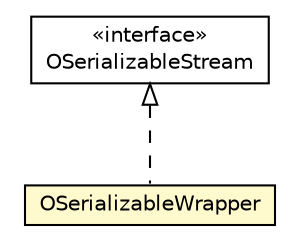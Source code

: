 #!/usr/local/bin/dot
#
# Class diagram 
# Generated by UMLGraph version R5_6-24-gf6e263 (http://www.umlgraph.org/)
#

digraph G {
	edge [fontname="Helvetica",fontsize=10,labelfontname="Helvetica",labelfontsize=10];
	node [fontname="Helvetica",fontsize=10,shape=plaintext];
	nodesep=0.25;
	ranksep=0.5;
	// com.orientechnologies.orient.core.serialization.OSerializableStream
	c6730474 [label=<<table title="com.orientechnologies.orient.core.serialization.OSerializableStream" border="0" cellborder="1" cellspacing="0" cellpadding="2" port="p" href="../../../OSerializableStream.html">
		<tr><td><table border="0" cellspacing="0" cellpadding="1">
<tr><td align="center" balign="center"> &#171;interface&#187; </td></tr>
<tr><td align="center" balign="center"> OSerializableStream </td></tr>
		</table></td></tr>
		</table>>, URL="../../../OSerializableStream.html", fontname="Helvetica", fontcolor="black", fontsize=10.0];
	// com.orientechnologies.orient.core.serialization.serializer.record.binary.OSerializableWrapper
	c6730503 [label=<<table title="com.orientechnologies.orient.core.serialization.serializer.record.binary.OSerializableWrapper" border="0" cellborder="1" cellspacing="0" cellpadding="2" port="p" bgcolor="lemonChiffon" href="./OSerializableWrapper.html">
		<tr><td><table border="0" cellspacing="0" cellpadding="1">
<tr><td align="center" balign="center"> OSerializableWrapper </td></tr>
		</table></td></tr>
		</table>>, URL="./OSerializableWrapper.html", fontname="Helvetica", fontcolor="black", fontsize=10.0];
	//com.orientechnologies.orient.core.serialization.serializer.record.binary.OSerializableWrapper implements com.orientechnologies.orient.core.serialization.OSerializableStream
	c6730474:p -> c6730503:p [dir=back,arrowtail=empty,style=dashed];
}

